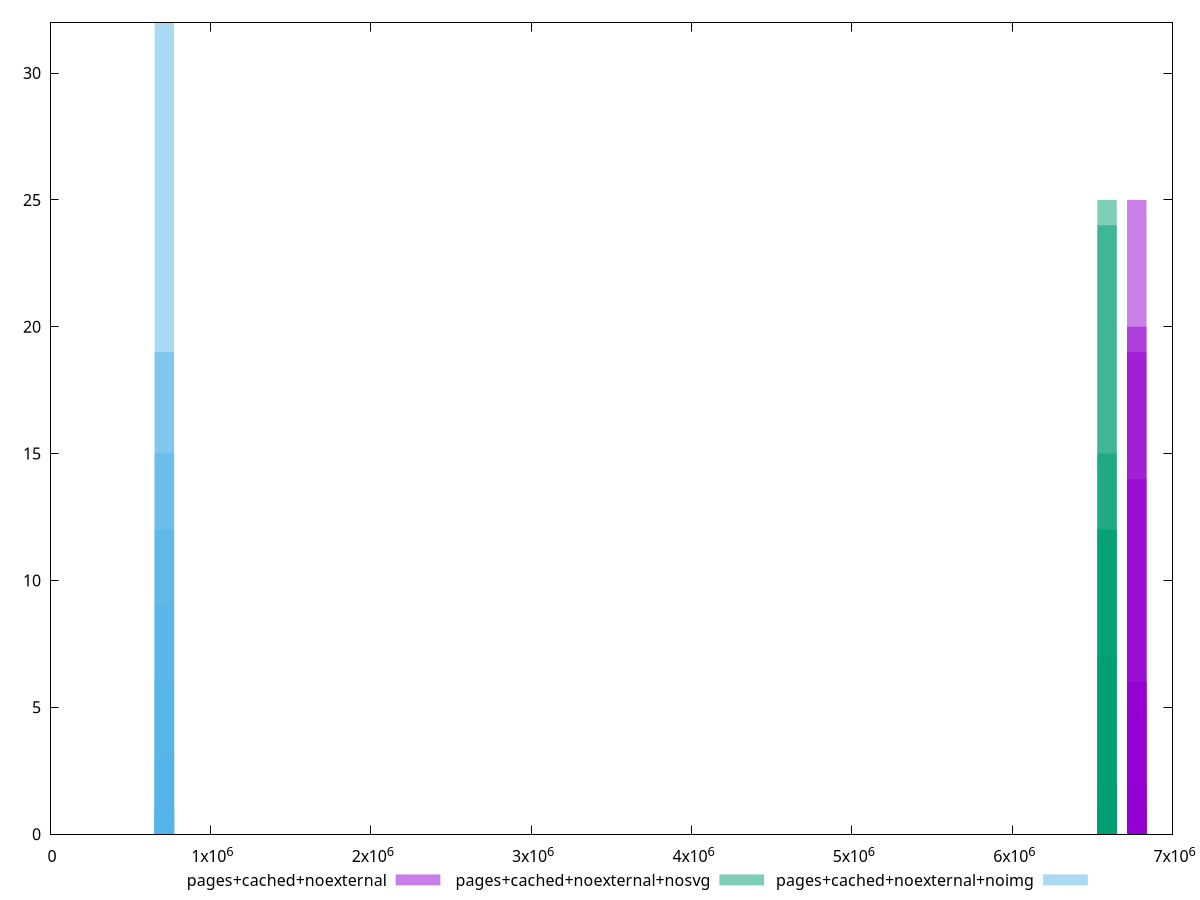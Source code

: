 $_pagesCachedNoexternal <<EOF
6777209.041972422 25
6777203.4718803195 20
6777225.752248729 6
6777192.331696115 5
6777214.612064525 19
6777220.182156626 14
6777197.901788218 6
6777186.761604014 2
6777236.892432933 1
6777231.32234083 2
EOF
$_pagesCachedNoexternalNosvg <<EOF
6591626.119893959 12
6591637.5193481995 12
6591631.81962108 24
6591620.420166839 25
6591614.720439718 15
6591597.621258357 2
6591609.020712598 7
6591643.21907532 1
6591603.320985477 2
EOF
$_pagesCachedNoexternalNoimg <<EOF
713158.5932745993 3
713152.2383834615 19
713149.0609378925 32
713142.7060467546 9
713155.4158290304 15
713145.8834923236 12
713136.3511556168 1
713139.5286011858 6
713161.7707201682 1
713133.1737100478 1
713164.9481657372 1
EOF
set key outside below
set terminal pngcairo
set output "report_00006_2020-11-02T20-21-41.718Z/total-byte-weight/total-byte-weight_pages+cached+noexternal_pages+cached+noexternal+nosvg_pages+cached+noexternal+noimg+hist.png"
set boxwidth 121282.07437445769
set style fill transparent solid 0.5 noborder
set yrange [0:32]
plot $_pagesCachedNoexternal title "pages+cached+noexternal" with boxes ,$_pagesCachedNoexternalNosvg title "pages+cached+noexternal+nosvg" with boxes ,$_pagesCachedNoexternalNoimg title "pages+cached+noexternal+noimg" with boxes ,